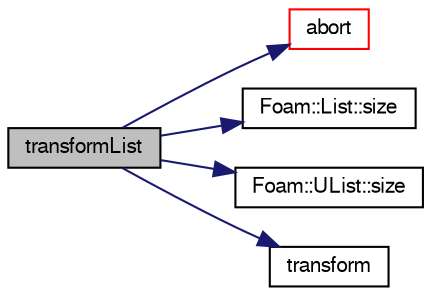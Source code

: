 digraph "transformList"
{
  bgcolor="transparent";
  edge [fontname="FreeSans",fontsize="10",labelfontname="FreeSans",labelfontsize="10"];
  node [fontname="FreeSans",fontsize="10",shape=record];
  rankdir="LR";
  Node68056 [label="transformList",height=0.2,width=0.4,color="black", fillcolor="grey75", style="filled", fontcolor="black"];
  Node68056 -> Node68057 [color="midnightblue",fontsize="10",style="solid",fontname="FreeSans"];
  Node68057 [label="abort",height=0.2,width=0.4,color="red",URL="$a21124.html#a447107a607d03e417307c203fa5fb44b"];
  Node68056 -> Node68100 [color="midnightblue",fontsize="10",style="solid",fontname="FreeSans"];
  Node68100 [label="Foam::List::size",height=0.2,width=0.4,color="black",URL="$a25694.html#a8a5f6fa29bd4b500caf186f60245b384",tooltip="Override size to be inconsistent with allocated storage. "];
  Node68056 -> Node68101 [color="midnightblue",fontsize="10",style="solid",fontname="FreeSans"];
  Node68101 [label="Foam::UList::size",height=0.2,width=0.4,color="black",URL="$a25698.html#a47b3bf30da1eb3ab8076b5fbe00e0494",tooltip="Return the number of elements in the UList. "];
  Node68056 -> Node68102 [color="midnightblue",fontsize="10",style="solid",fontname="FreeSans"];
  Node68102 [label="transform",height=0.2,width=0.4,color="black",URL="$a21124.html#a919915170941701c1223291531ad010c"];
}
